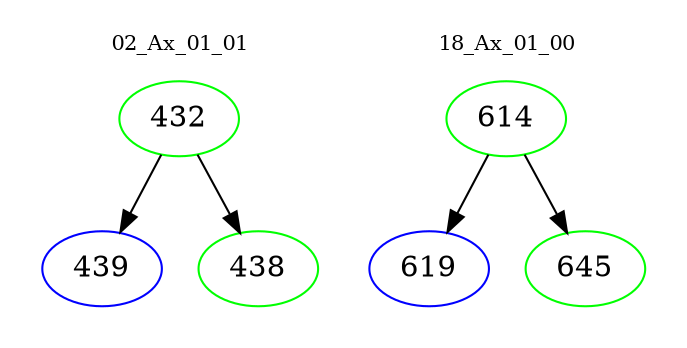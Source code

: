 digraph{
subgraph cluster_0 {
color = white
label = "02_Ax_01_01";
fontsize=10;
T0_432 [label="432", color="green"]
T0_432 -> T0_439 [color="black"]
T0_439 [label="439", color="blue"]
T0_432 -> T0_438 [color="black"]
T0_438 [label="438", color="green"]
}
subgraph cluster_1 {
color = white
label = "18_Ax_01_00";
fontsize=10;
T1_614 [label="614", color="green"]
T1_614 -> T1_619 [color="black"]
T1_619 [label="619", color="blue"]
T1_614 -> T1_645 [color="black"]
T1_645 [label="645", color="green"]
}
}
